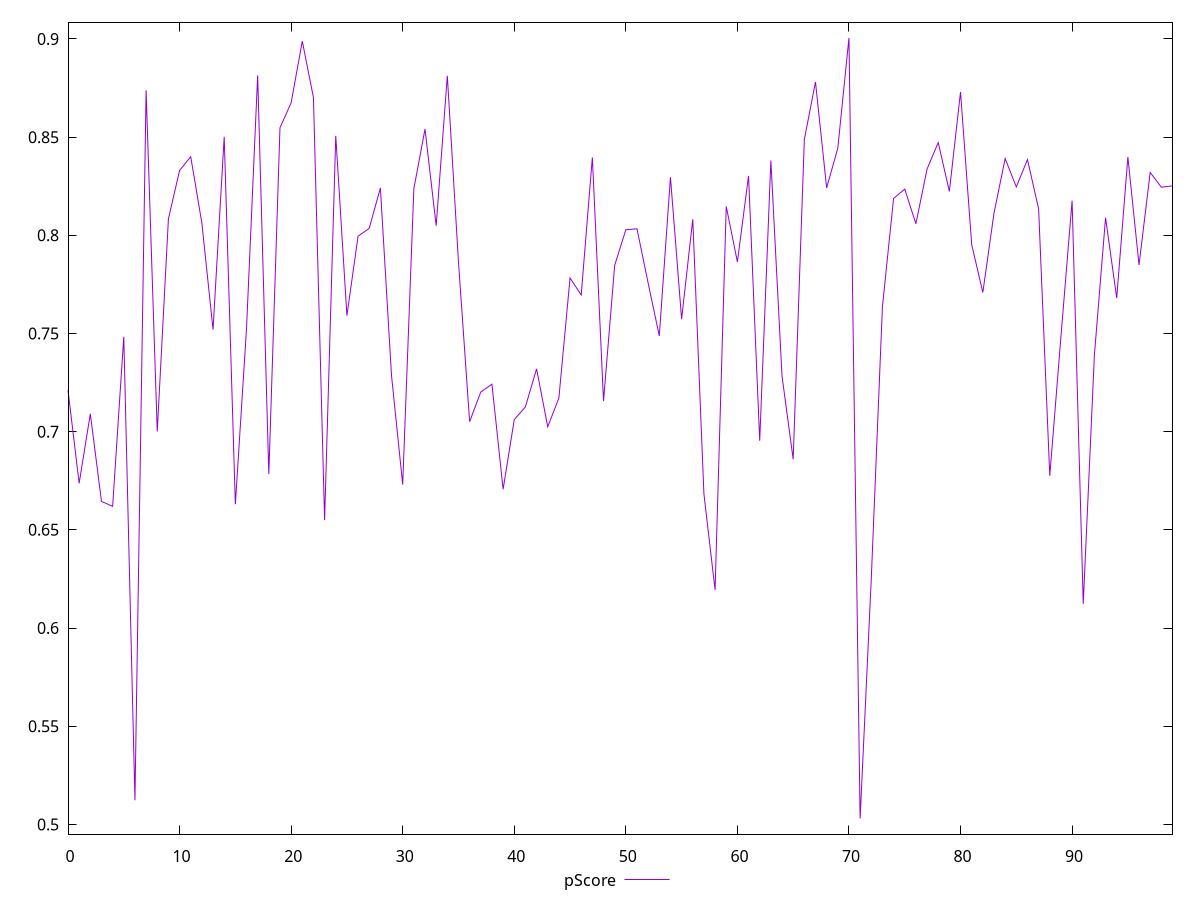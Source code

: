 reset

$pScore <<EOF
0 0.7210585909474869
1 0.6737287339669475
2 0.7091144749707614
3 0.6645264523625318
4 0.6619726947070899
5 0.74836596891856
6 0.5122571575679873
7 0.8738565031021837
8 0.7000756283799732
9 0.8083559566783639
10 0.8330491236809884
11 0.8400082077667903
12 0.806188680858061
13 0.7520125843837335
14 0.8501953905364636
15 0.6630747266895302
16 0.7523878772396131
17 0.8814408950945559
18 0.6784401260902876
19 0.854800910458797
20 0.8674828071632448
21 0.8988802243989195
22 0.870116023297687
23 0.6549439783451108
24 0.8506869512904336
25 0.7590999653204097
26 0.7995631003244998
27 0.8035782602954824
28 0.8241270777755434
29 0.7284212131419219
30 0.6730892715038803
31 0.8237225605108729
32 0.854115723037313
33 0.8048939562229397
34 0.8812648079712274
35 0.7863397444703732
36 0.7051150227711862
37 0.7202211542697636
38 0.7241715409067184
39 0.670679945845891
40 0.7061439918717733
41 0.71266104340169
42 0.7319929705270952
43 0.7024815370324784
44 0.7171502834109907
45 0.77826653014336
46 0.7695973989312002
47 0.8396778667362065
48 0.7156150866114477
49 0.7846773156424708
50 0.8028492290233318
51 0.8033368426437829
52 0.7756571786713481
53 0.7487706591944872
54 0.8295975833769982
55 0.7572934802923786
56 0.8081786891374262
57 0.6682872570143739
58 0.6193868071369977
59 0.8147317720599491
60 0.7864805173905554
61 0.830251609729138
62 0.6953956897717124
63 0.8380774542935667
64 0.7283145211182404
65 0.6859572576367983
66 0.848808884362122
67 0.8780781537747301
68 0.8241740176629219
69 0.8443900987501616
70 0.9005368322726401
71 0.5030020677762239
72 0.6250374547996282
73 0.7636339390253127
74 0.8187806574687198
75 0.8235425714742259
76 0.8058938220836395
77 0.8337412125402119
78 0.8472436591752521
79 0.8223667225248836
80 0.8730052341822923
81 0.7952602152003121
82 0.7709232476971388
83 0.8112671462076064
84 0.8391028345680716
85 0.8246683743608598
86 0.8385724418796319
87 0.8134833220670972
88 0.6775651537297045
89 0.748338467819887
90 0.817639619802312
91 0.6123377926157397
92 0.7389752552359774
93 0.8089806447756832
94 0.768076716673117
95 0.8398643237210787
96 0.7849066744090143
97 0.8320360234900447
98 0.8245017793628798
99 0.8251930821880447
EOF

set key outside below
set xrange [0:99]
set yrange [0.4950513724862956:0.9084875275625685]
set trange [0.4950513724862956:0.9084875275625685]
set terminal svg size 640, 500 enhanced background rgb 'white'
set output "reports/report_00028_2021-02-24T12-49-42.674Z/bootup-time/samples/astro/pScore/values.svg"

plot $pScore title "pScore" with line

reset
